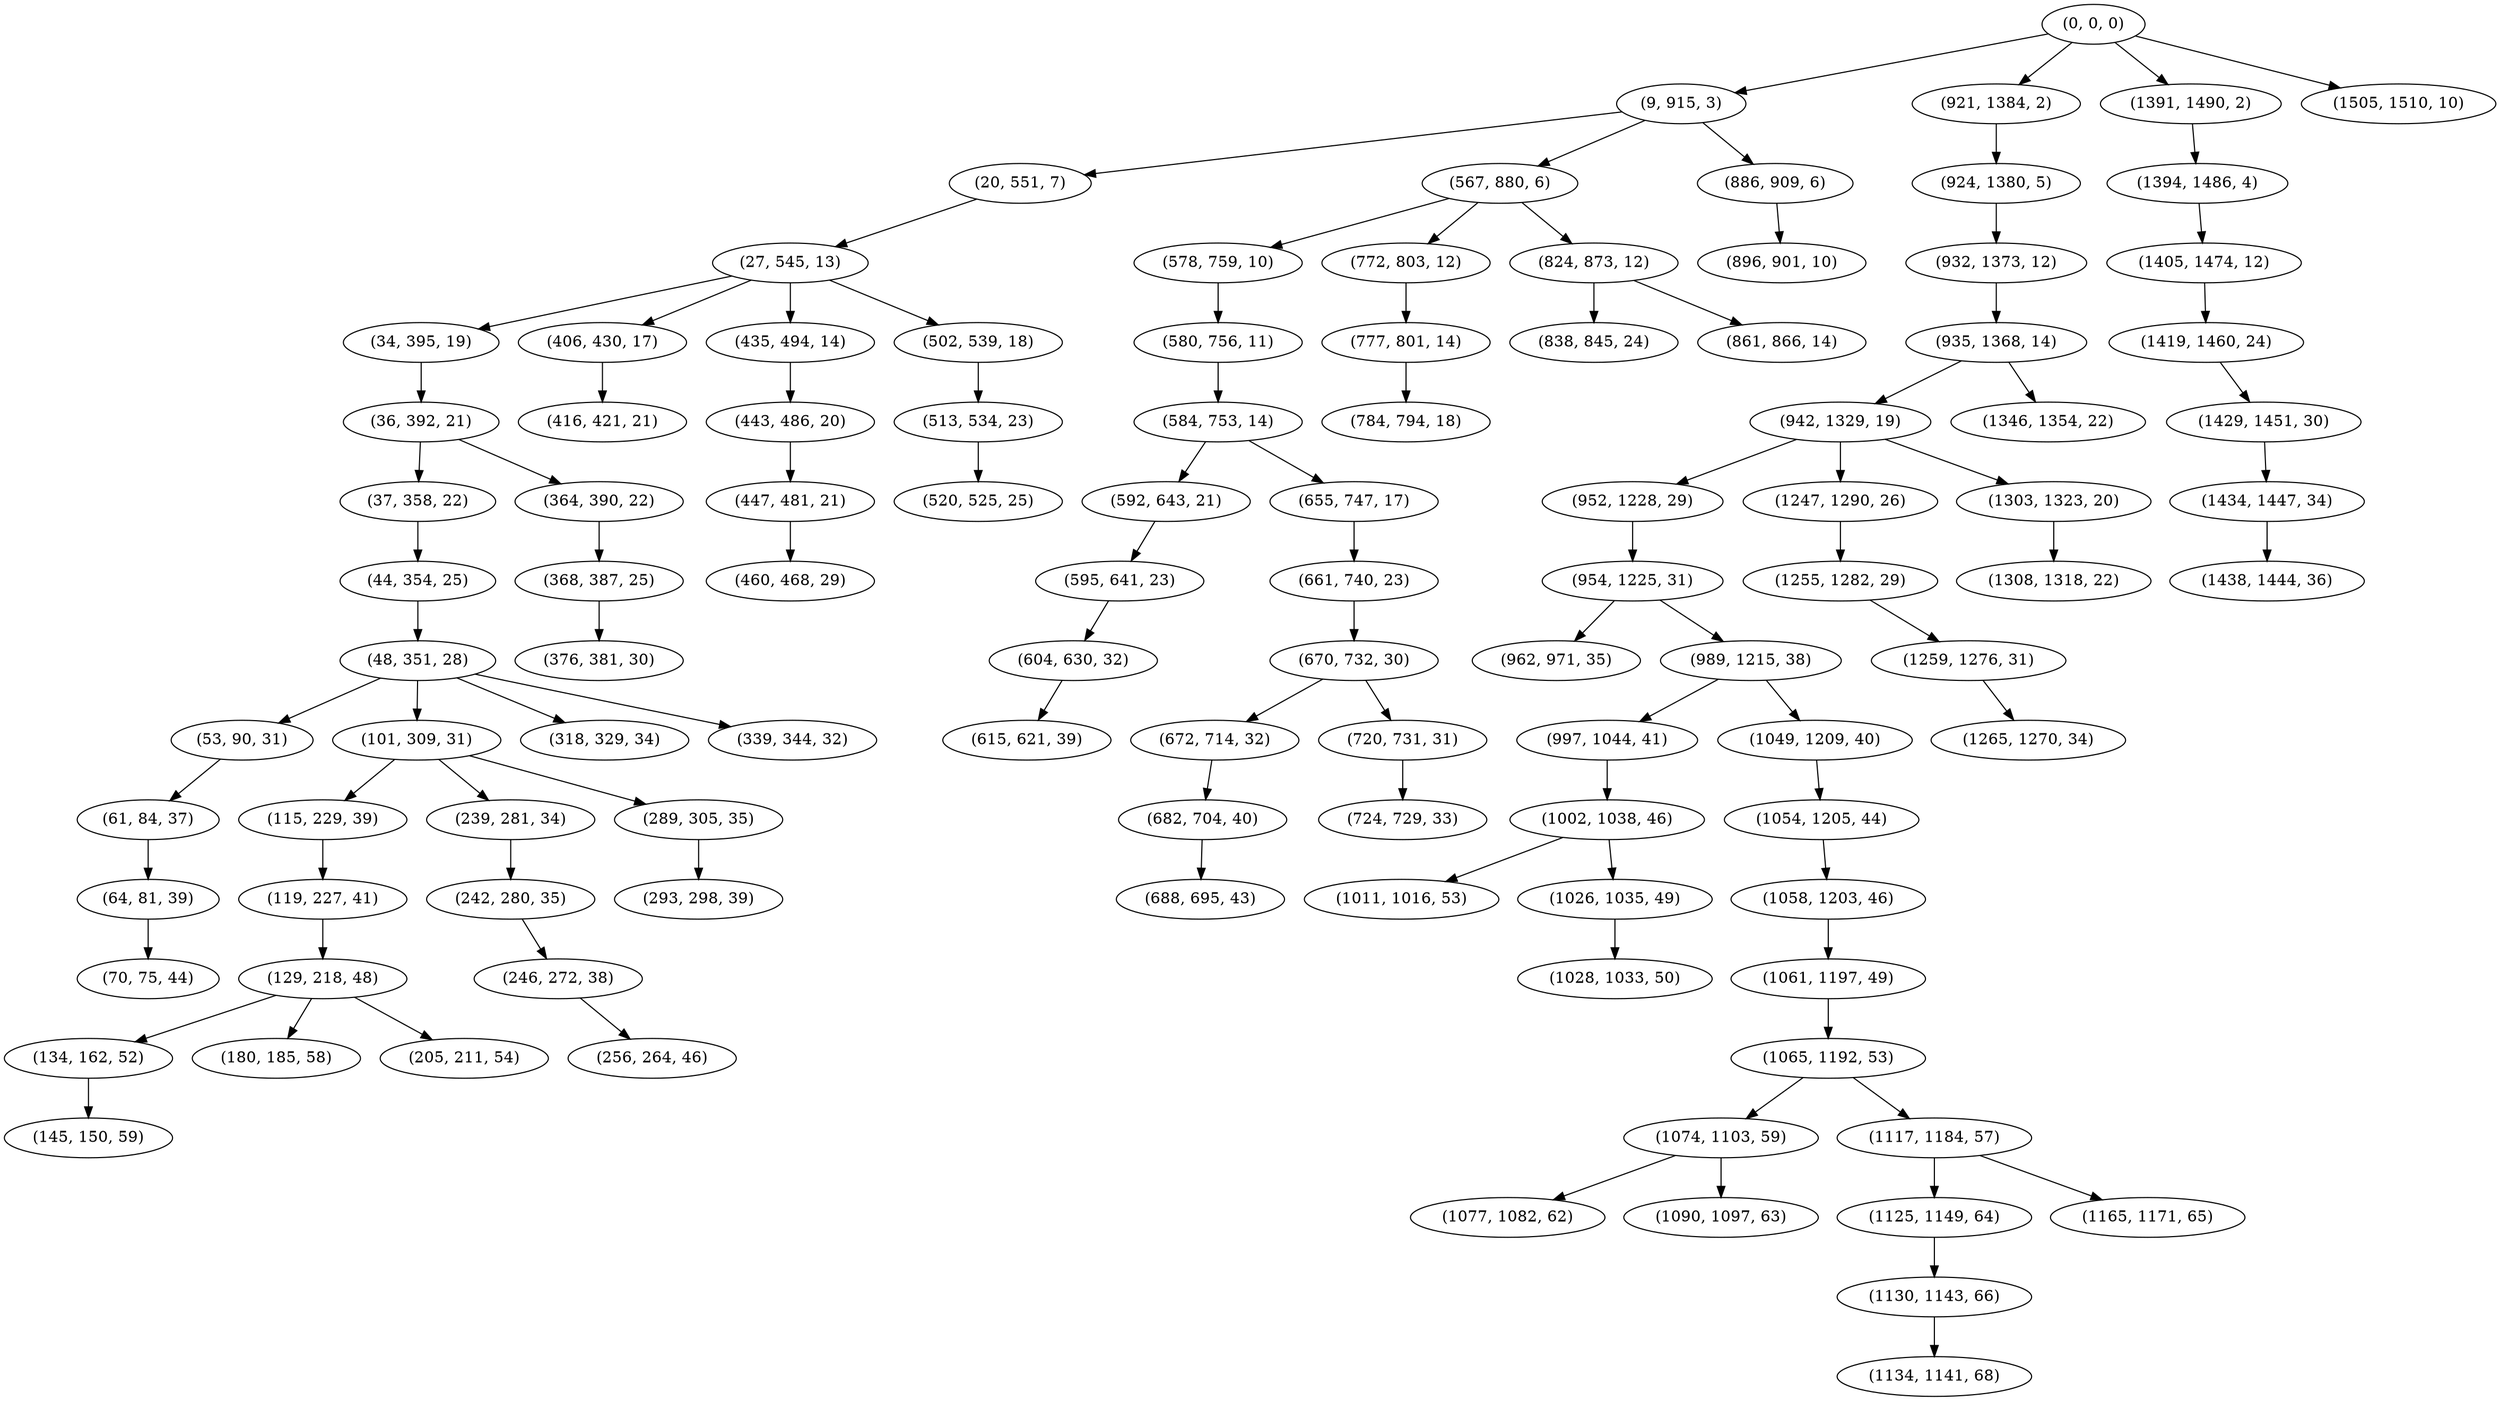 digraph tree {
    "(0, 0, 0)";
    "(9, 915, 3)";
    "(20, 551, 7)";
    "(27, 545, 13)";
    "(34, 395, 19)";
    "(36, 392, 21)";
    "(37, 358, 22)";
    "(44, 354, 25)";
    "(48, 351, 28)";
    "(53, 90, 31)";
    "(61, 84, 37)";
    "(64, 81, 39)";
    "(70, 75, 44)";
    "(101, 309, 31)";
    "(115, 229, 39)";
    "(119, 227, 41)";
    "(129, 218, 48)";
    "(134, 162, 52)";
    "(145, 150, 59)";
    "(180, 185, 58)";
    "(205, 211, 54)";
    "(239, 281, 34)";
    "(242, 280, 35)";
    "(246, 272, 38)";
    "(256, 264, 46)";
    "(289, 305, 35)";
    "(293, 298, 39)";
    "(318, 329, 34)";
    "(339, 344, 32)";
    "(364, 390, 22)";
    "(368, 387, 25)";
    "(376, 381, 30)";
    "(406, 430, 17)";
    "(416, 421, 21)";
    "(435, 494, 14)";
    "(443, 486, 20)";
    "(447, 481, 21)";
    "(460, 468, 29)";
    "(502, 539, 18)";
    "(513, 534, 23)";
    "(520, 525, 25)";
    "(567, 880, 6)";
    "(578, 759, 10)";
    "(580, 756, 11)";
    "(584, 753, 14)";
    "(592, 643, 21)";
    "(595, 641, 23)";
    "(604, 630, 32)";
    "(615, 621, 39)";
    "(655, 747, 17)";
    "(661, 740, 23)";
    "(670, 732, 30)";
    "(672, 714, 32)";
    "(682, 704, 40)";
    "(688, 695, 43)";
    "(720, 731, 31)";
    "(724, 729, 33)";
    "(772, 803, 12)";
    "(777, 801, 14)";
    "(784, 794, 18)";
    "(824, 873, 12)";
    "(838, 845, 24)";
    "(861, 866, 14)";
    "(886, 909, 6)";
    "(896, 901, 10)";
    "(921, 1384, 2)";
    "(924, 1380, 5)";
    "(932, 1373, 12)";
    "(935, 1368, 14)";
    "(942, 1329, 19)";
    "(952, 1228, 29)";
    "(954, 1225, 31)";
    "(962, 971, 35)";
    "(989, 1215, 38)";
    "(997, 1044, 41)";
    "(1002, 1038, 46)";
    "(1011, 1016, 53)";
    "(1026, 1035, 49)";
    "(1028, 1033, 50)";
    "(1049, 1209, 40)";
    "(1054, 1205, 44)";
    "(1058, 1203, 46)";
    "(1061, 1197, 49)";
    "(1065, 1192, 53)";
    "(1074, 1103, 59)";
    "(1077, 1082, 62)";
    "(1090, 1097, 63)";
    "(1117, 1184, 57)";
    "(1125, 1149, 64)";
    "(1130, 1143, 66)";
    "(1134, 1141, 68)";
    "(1165, 1171, 65)";
    "(1247, 1290, 26)";
    "(1255, 1282, 29)";
    "(1259, 1276, 31)";
    "(1265, 1270, 34)";
    "(1303, 1323, 20)";
    "(1308, 1318, 22)";
    "(1346, 1354, 22)";
    "(1391, 1490, 2)";
    "(1394, 1486, 4)";
    "(1405, 1474, 12)";
    "(1419, 1460, 24)";
    "(1429, 1451, 30)";
    "(1434, 1447, 34)";
    "(1438, 1444, 36)";
    "(1505, 1510, 10)";
    "(0, 0, 0)" -> "(9, 915, 3)";
    "(0, 0, 0)" -> "(921, 1384, 2)";
    "(0, 0, 0)" -> "(1391, 1490, 2)";
    "(0, 0, 0)" -> "(1505, 1510, 10)";
    "(9, 915, 3)" -> "(20, 551, 7)";
    "(9, 915, 3)" -> "(567, 880, 6)";
    "(9, 915, 3)" -> "(886, 909, 6)";
    "(20, 551, 7)" -> "(27, 545, 13)";
    "(27, 545, 13)" -> "(34, 395, 19)";
    "(27, 545, 13)" -> "(406, 430, 17)";
    "(27, 545, 13)" -> "(435, 494, 14)";
    "(27, 545, 13)" -> "(502, 539, 18)";
    "(34, 395, 19)" -> "(36, 392, 21)";
    "(36, 392, 21)" -> "(37, 358, 22)";
    "(36, 392, 21)" -> "(364, 390, 22)";
    "(37, 358, 22)" -> "(44, 354, 25)";
    "(44, 354, 25)" -> "(48, 351, 28)";
    "(48, 351, 28)" -> "(53, 90, 31)";
    "(48, 351, 28)" -> "(101, 309, 31)";
    "(48, 351, 28)" -> "(318, 329, 34)";
    "(48, 351, 28)" -> "(339, 344, 32)";
    "(53, 90, 31)" -> "(61, 84, 37)";
    "(61, 84, 37)" -> "(64, 81, 39)";
    "(64, 81, 39)" -> "(70, 75, 44)";
    "(101, 309, 31)" -> "(115, 229, 39)";
    "(101, 309, 31)" -> "(239, 281, 34)";
    "(101, 309, 31)" -> "(289, 305, 35)";
    "(115, 229, 39)" -> "(119, 227, 41)";
    "(119, 227, 41)" -> "(129, 218, 48)";
    "(129, 218, 48)" -> "(134, 162, 52)";
    "(129, 218, 48)" -> "(180, 185, 58)";
    "(129, 218, 48)" -> "(205, 211, 54)";
    "(134, 162, 52)" -> "(145, 150, 59)";
    "(239, 281, 34)" -> "(242, 280, 35)";
    "(242, 280, 35)" -> "(246, 272, 38)";
    "(246, 272, 38)" -> "(256, 264, 46)";
    "(289, 305, 35)" -> "(293, 298, 39)";
    "(364, 390, 22)" -> "(368, 387, 25)";
    "(368, 387, 25)" -> "(376, 381, 30)";
    "(406, 430, 17)" -> "(416, 421, 21)";
    "(435, 494, 14)" -> "(443, 486, 20)";
    "(443, 486, 20)" -> "(447, 481, 21)";
    "(447, 481, 21)" -> "(460, 468, 29)";
    "(502, 539, 18)" -> "(513, 534, 23)";
    "(513, 534, 23)" -> "(520, 525, 25)";
    "(567, 880, 6)" -> "(578, 759, 10)";
    "(567, 880, 6)" -> "(772, 803, 12)";
    "(567, 880, 6)" -> "(824, 873, 12)";
    "(578, 759, 10)" -> "(580, 756, 11)";
    "(580, 756, 11)" -> "(584, 753, 14)";
    "(584, 753, 14)" -> "(592, 643, 21)";
    "(584, 753, 14)" -> "(655, 747, 17)";
    "(592, 643, 21)" -> "(595, 641, 23)";
    "(595, 641, 23)" -> "(604, 630, 32)";
    "(604, 630, 32)" -> "(615, 621, 39)";
    "(655, 747, 17)" -> "(661, 740, 23)";
    "(661, 740, 23)" -> "(670, 732, 30)";
    "(670, 732, 30)" -> "(672, 714, 32)";
    "(670, 732, 30)" -> "(720, 731, 31)";
    "(672, 714, 32)" -> "(682, 704, 40)";
    "(682, 704, 40)" -> "(688, 695, 43)";
    "(720, 731, 31)" -> "(724, 729, 33)";
    "(772, 803, 12)" -> "(777, 801, 14)";
    "(777, 801, 14)" -> "(784, 794, 18)";
    "(824, 873, 12)" -> "(838, 845, 24)";
    "(824, 873, 12)" -> "(861, 866, 14)";
    "(886, 909, 6)" -> "(896, 901, 10)";
    "(921, 1384, 2)" -> "(924, 1380, 5)";
    "(924, 1380, 5)" -> "(932, 1373, 12)";
    "(932, 1373, 12)" -> "(935, 1368, 14)";
    "(935, 1368, 14)" -> "(942, 1329, 19)";
    "(935, 1368, 14)" -> "(1346, 1354, 22)";
    "(942, 1329, 19)" -> "(952, 1228, 29)";
    "(942, 1329, 19)" -> "(1247, 1290, 26)";
    "(942, 1329, 19)" -> "(1303, 1323, 20)";
    "(952, 1228, 29)" -> "(954, 1225, 31)";
    "(954, 1225, 31)" -> "(962, 971, 35)";
    "(954, 1225, 31)" -> "(989, 1215, 38)";
    "(989, 1215, 38)" -> "(997, 1044, 41)";
    "(989, 1215, 38)" -> "(1049, 1209, 40)";
    "(997, 1044, 41)" -> "(1002, 1038, 46)";
    "(1002, 1038, 46)" -> "(1011, 1016, 53)";
    "(1002, 1038, 46)" -> "(1026, 1035, 49)";
    "(1026, 1035, 49)" -> "(1028, 1033, 50)";
    "(1049, 1209, 40)" -> "(1054, 1205, 44)";
    "(1054, 1205, 44)" -> "(1058, 1203, 46)";
    "(1058, 1203, 46)" -> "(1061, 1197, 49)";
    "(1061, 1197, 49)" -> "(1065, 1192, 53)";
    "(1065, 1192, 53)" -> "(1074, 1103, 59)";
    "(1065, 1192, 53)" -> "(1117, 1184, 57)";
    "(1074, 1103, 59)" -> "(1077, 1082, 62)";
    "(1074, 1103, 59)" -> "(1090, 1097, 63)";
    "(1117, 1184, 57)" -> "(1125, 1149, 64)";
    "(1117, 1184, 57)" -> "(1165, 1171, 65)";
    "(1125, 1149, 64)" -> "(1130, 1143, 66)";
    "(1130, 1143, 66)" -> "(1134, 1141, 68)";
    "(1247, 1290, 26)" -> "(1255, 1282, 29)";
    "(1255, 1282, 29)" -> "(1259, 1276, 31)";
    "(1259, 1276, 31)" -> "(1265, 1270, 34)";
    "(1303, 1323, 20)" -> "(1308, 1318, 22)";
    "(1391, 1490, 2)" -> "(1394, 1486, 4)";
    "(1394, 1486, 4)" -> "(1405, 1474, 12)";
    "(1405, 1474, 12)" -> "(1419, 1460, 24)";
    "(1419, 1460, 24)" -> "(1429, 1451, 30)";
    "(1429, 1451, 30)" -> "(1434, 1447, 34)";
    "(1434, 1447, 34)" -> "(1438, 1444, 36)";
}
